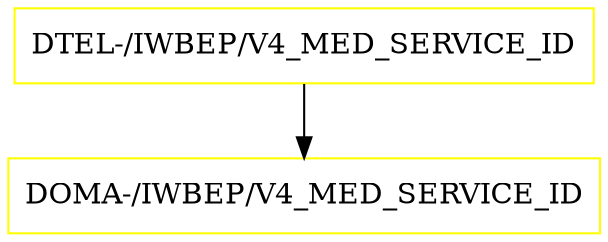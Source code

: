 digraph G {
  "DTEL-/IWBEP/V4_MED_SERVICE_ID" [shape=box,color=yellow];
  "DOMA-/IWBEP/V4_MED_SERVICE_ID" [shape=box,color=yellow,URL="./DOMA_%23IWBEP%23V4_MED_SERVICE_ID.html"];
  "DTEL-/IWBEP/V4_MED_SERVICE_ID" -> "DOMA-/IWBEP/V4_MED_SERVICE_ID";
}
